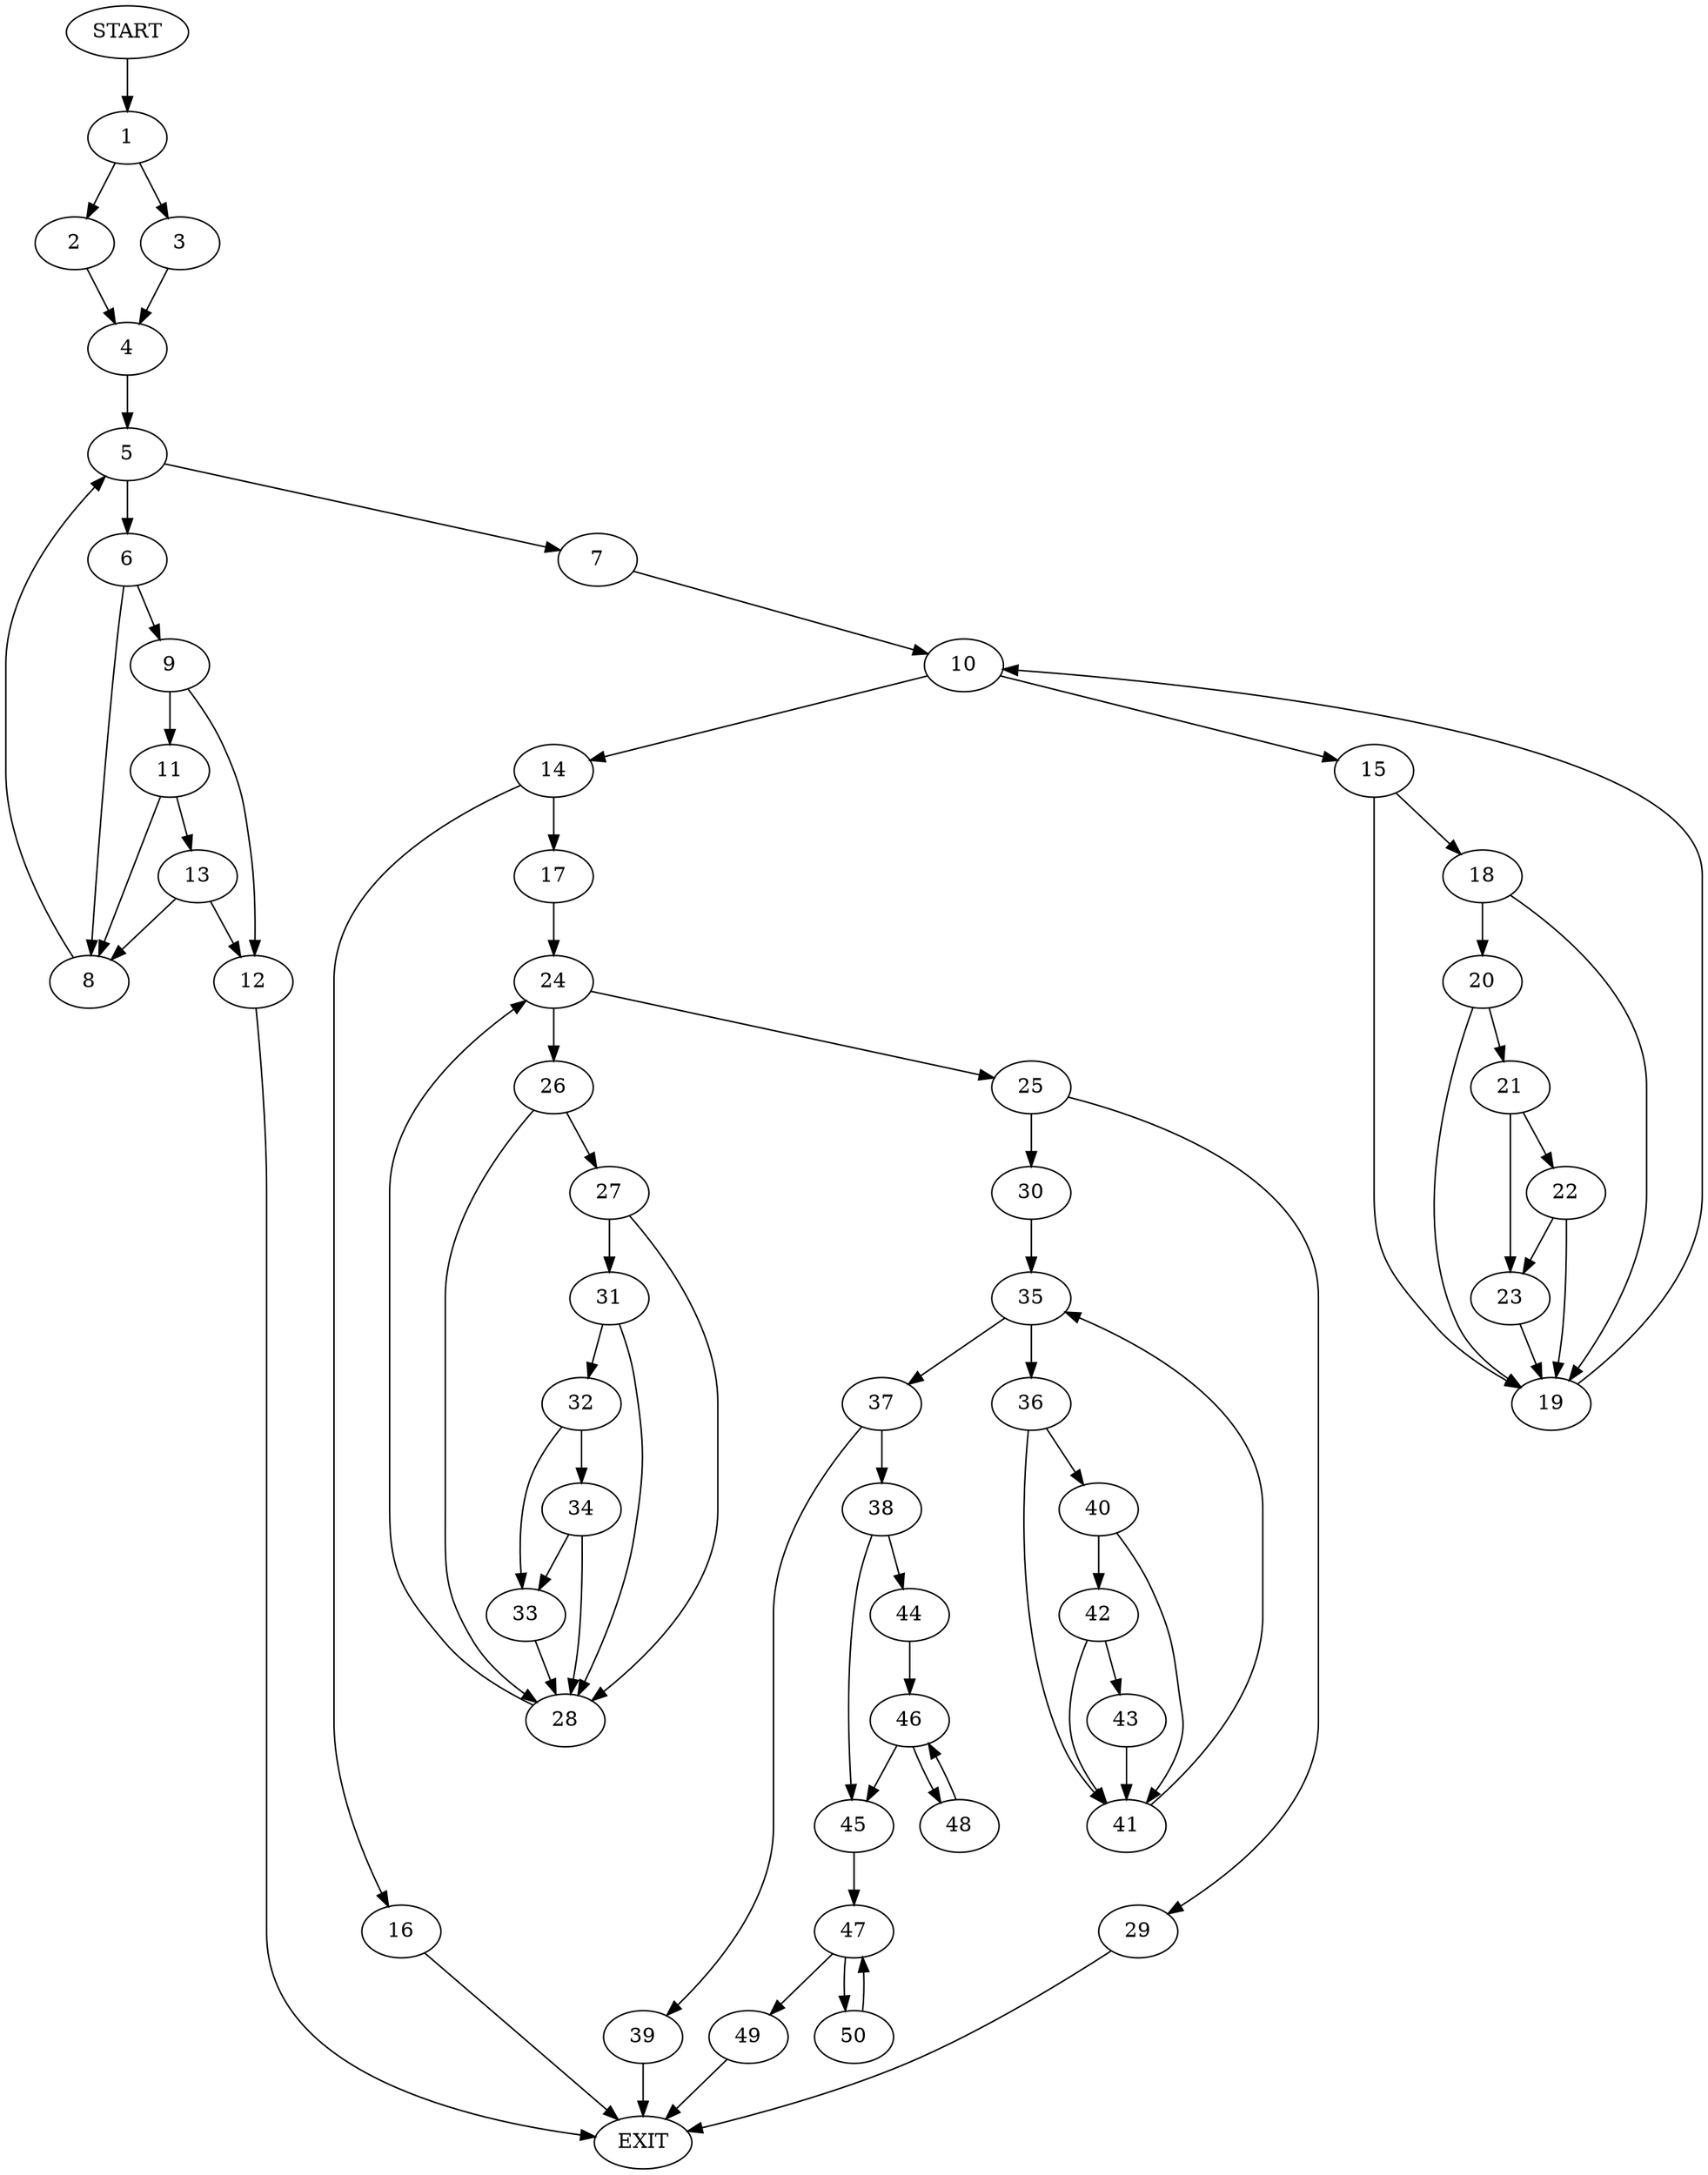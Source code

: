 digraph {
0 [label="START"]
51 [label="EXIT"]
0 -> 1
1 -> 2
1 -> 3
3 -> 4
2 -> 4
4 -> 5
5 -> 6
5 -> 7
6 -> 8
6 -> 9
7 -> 10
9 -> 11
9 -> 12
8 -> 5
12 -> 51
11 -> 13
11 -> 8
13 -> 8
13 -> 12
10 -> 14
10 -> 15
14 -> 16
14 -> 17
15 -> 18
15 -> 19
18 -> 20
18 -> 19
19 -> 10
20 -> 21
20 -> 19
21 -> 22
21 -> 23
22 -> 19
22 -> 23
23 -> 19
16 -> 51
17 -> 24
24 -> 25
24 -> 26
26 -> 27
26 -> 28
25 -> 29
25 -> 30
27 -> 28
27 -> 31
28 -> 24
31 -> 28
31 -> 32
32 -> 33
32 -> 34
34 -> 28
34 -> 33
33 -> 28
30 -> 35
29 -> 51
35 -> 36
35 -> 37
37 -> 38
37 -> 39
36 -> 40
36 -> 41
41 -> 35
40 -> 42
40 -> 41
42 -> 43
42 -> 41
43 -> 41
39 -> 51
38 -> 44
38 -> 45
44 -> 46
45 -> 47
46 -> 48
46 -> 45
48 -> 46
47 -> 49
47 -> 50
50 -> 47
49 -> 51
}
